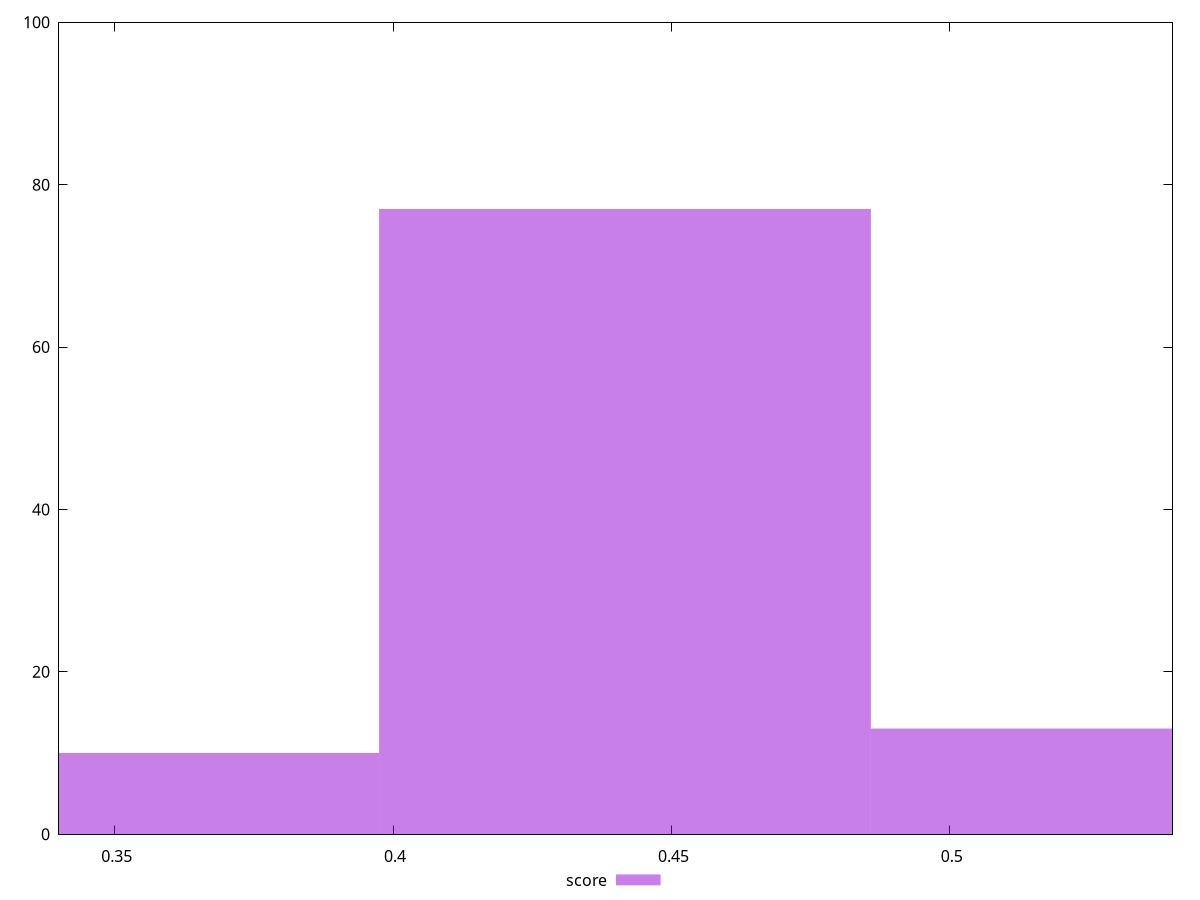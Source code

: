 reset

$score <<EOF
0.44165549403653503 77
0.5299865928438421 13
0.35332439522922804 10
EOF

set key outside below
set boxwidth 0.08833109880730701
set xrange [0.34:0.54]
set yrange [0:100]
set trange [0:100]
set style fill transparent solid 0.5 noborder
set terminal svg size 640, 490 enhanced background rgb 'white'
set output "reports/report_00027_2021-02-24T12-40-31.850Z/uses-http2/samples/agenda/score/histogram.svg"

plot $score title "score" with boxes

reset
